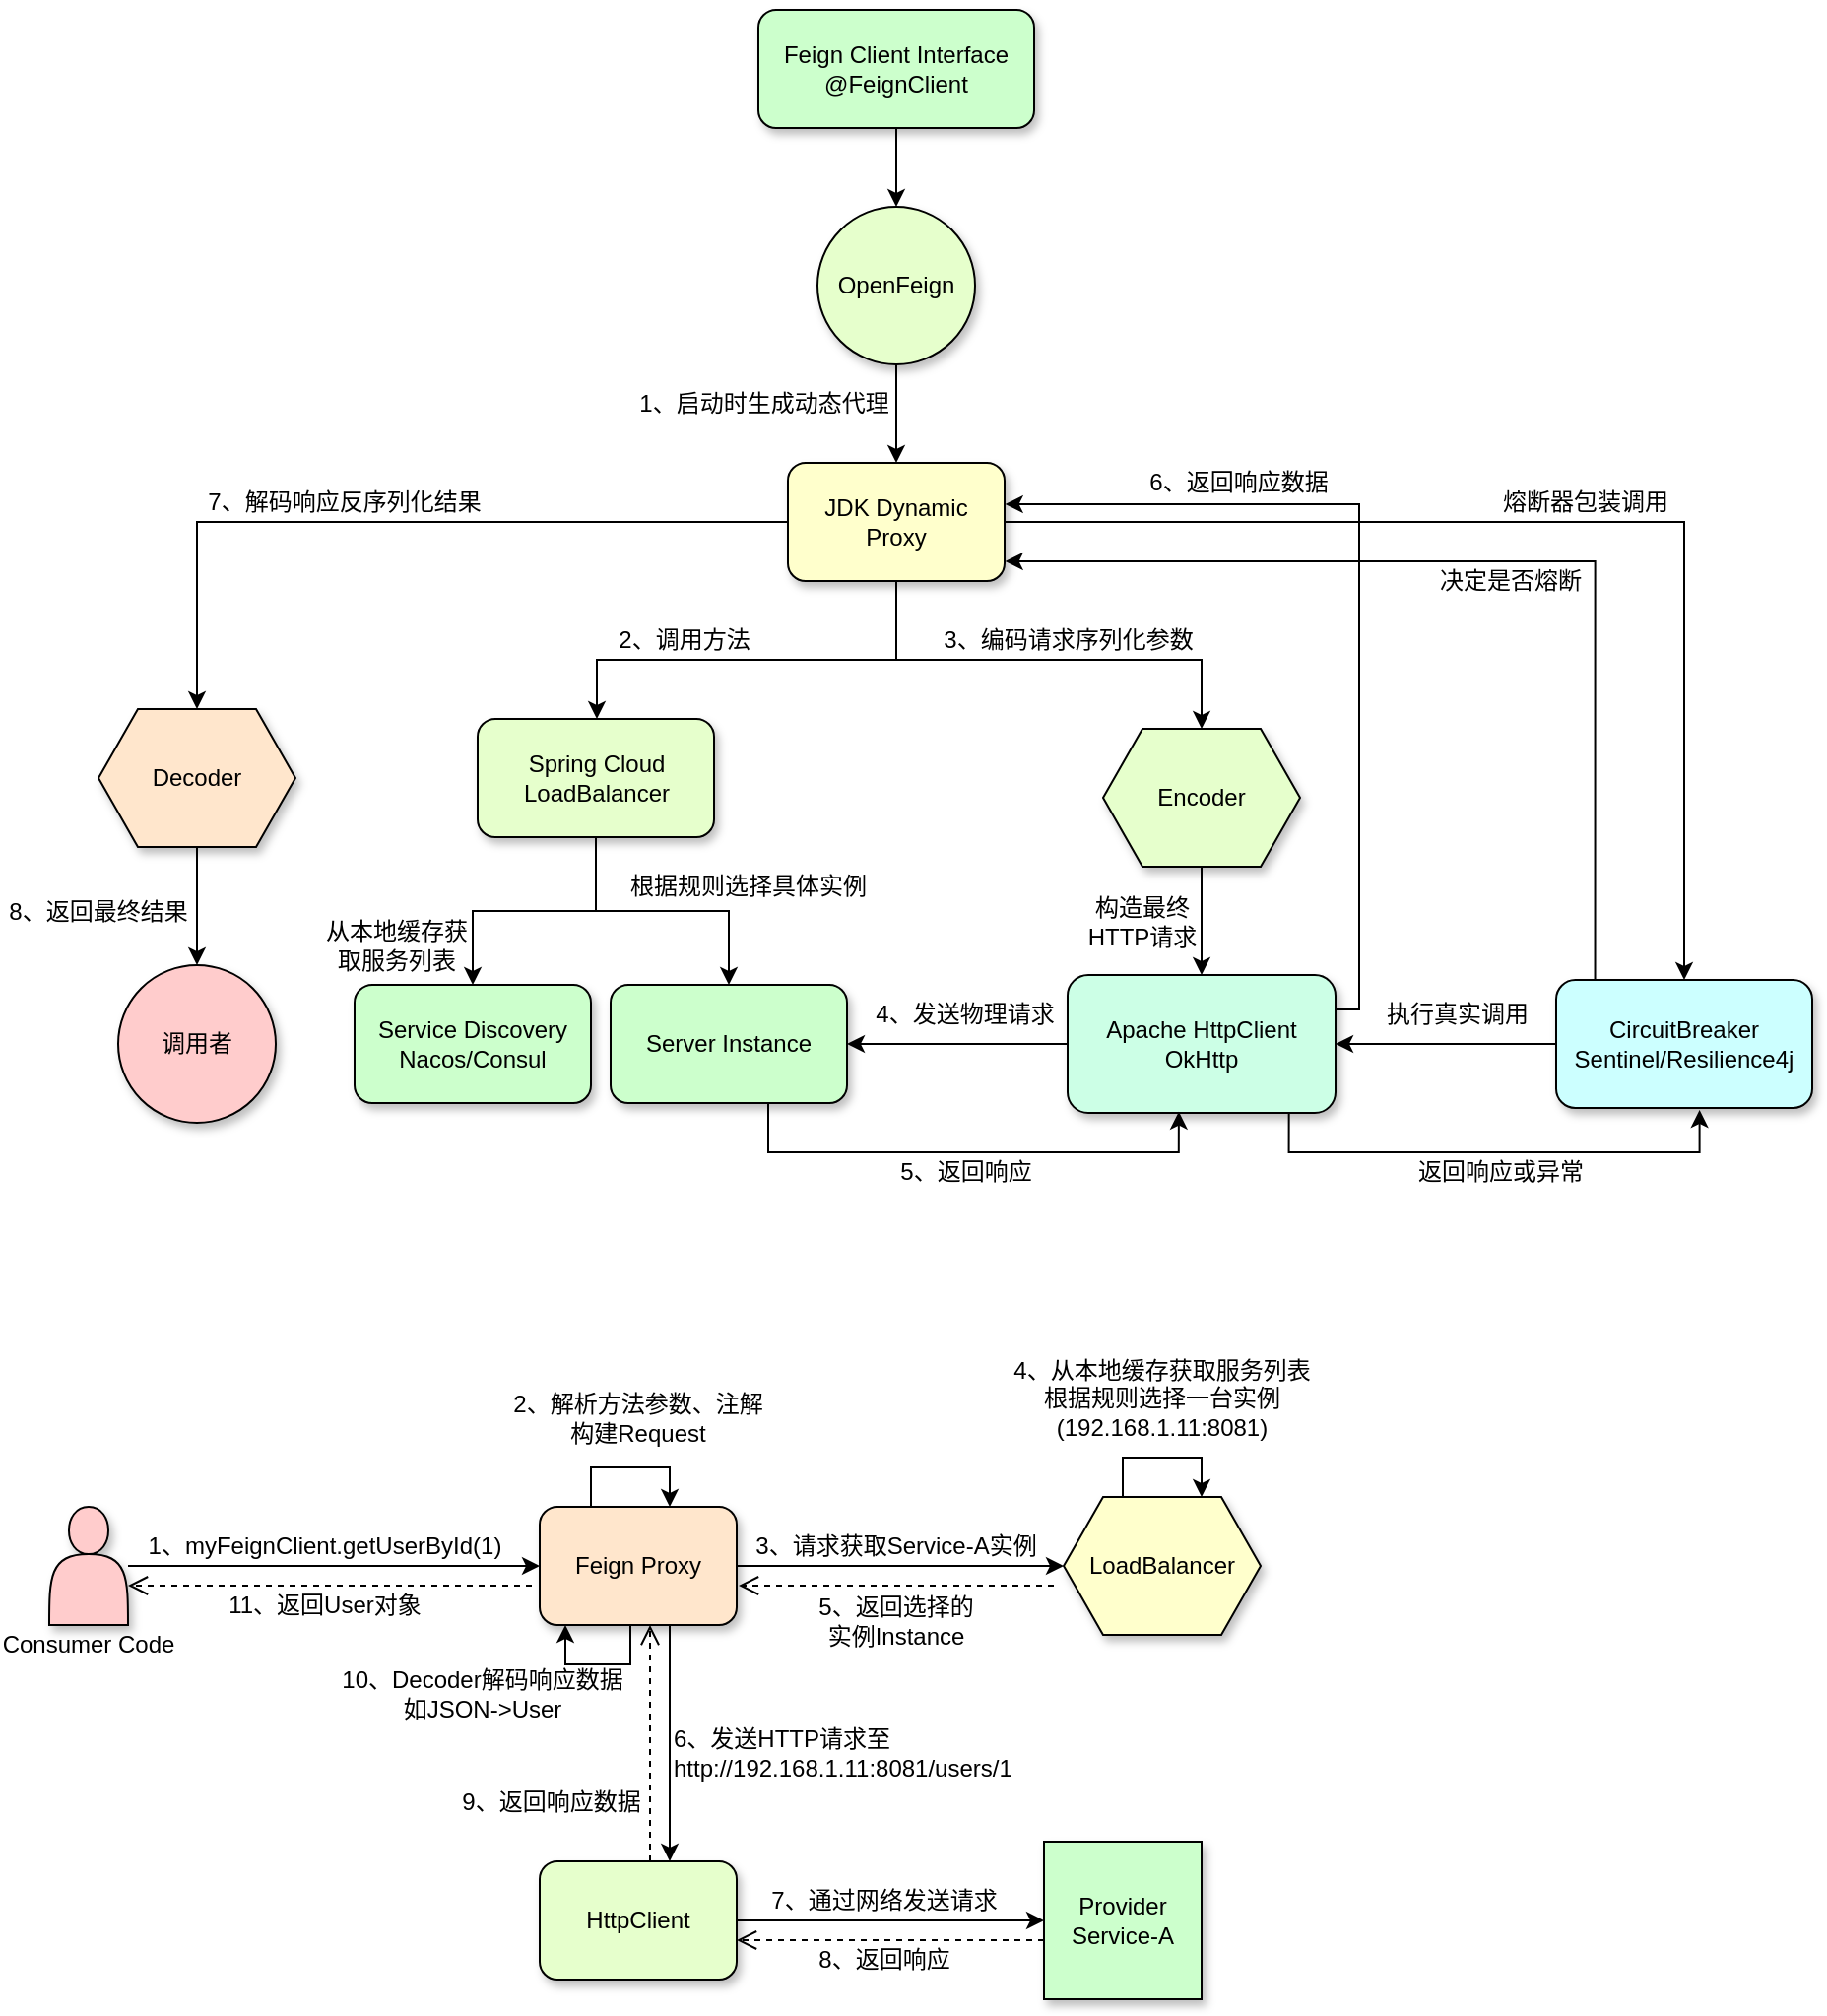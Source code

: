 <mxfile version="28.1.1">
  <diagram name="第 1 页" id="WlIzskmG9pI8DjSCx0WZ">
    <mxGraphModel dx="1001" dy="442" grid="1" gridSize="10" guides="1" tooltips="1" connect="1" arrows="1" fold="1" page="1" pageScale="1" pageWidth="827" pageHeight="1169" math="0" shadow="0">
      <root>
        <mxCell id="0" />
        <mxCell id="1" parent="0" />
        <mxCell id="_a-eD0vN7kBclNBHNNr2-69" value="" style="group" parent="1" vertex="1" connectable="0">
          <mxGeometry x="120" y="90" width="920" height="600" as="geometry" />
        </mxCell>
        <mxCell id="_a-eD0vN7kBclNBHNNr2-3" style="edgeStyle=orthogonalEdgeStyle;rounded=0;orthogonalLoop=1;jettySize=auto;html=1;entryX=0.5;entryY=0;entryDx=0;entryDy=0;" parent="_a-eD0vN7kBclNBHNNr2-69" source="_a-eD0vN7kBclNBHNNr2-1" target="_a-eD0vN7kBclNBHNNr2-2" edge="1">
          <mxGeometry relative="1" as="geometry" />
        </mxCell>
        <mxCell id="_a-eD0vN7kBclNBHNNr2-1" value="Feign Client Interface&lt;br&gt;@FeignClient" style="rounded=1;whiteSpace=wrap;html=1;fillColor=#CCFFCC;shadow=1;" parent="_a-eD0vN7kBclNBHNNr2-69" vertex="1">
          <mxGeometry x="385" width="140" height="60" as="geometry" />
        </mxCell>
        <mxCell id="_a-eD0vN7kBclNBHNNr2-5" style="edgeStyle=orthogonalEdgeStyle;rounded=0;orthogonalLoop=1;jettySize=auto;html=1;entryX=0.5;entryY=0;entryDx=0;entryDy=0;" parent="_a-eD0vN7kBclNBHNNr2-69" source="_a-eD0vN7kBclNBHNNr2-2" target="_a-eD0vN7kBclNBHNNr2-4" edge="1">
          <mxGeometry relative="1" as="geometry" />
        </mxCell>
        <mxCell id="_a-eD0vN7kBclNBHNNr2-2" value="OpenFeign" style="ellipse;whiteSpace=wrap;html=1;aspect=fixed;fillColor=#E6FFCC;shadow=1;" parent="_a-eD0vN7kBclNBHNNr2-69" vertex="1">
          <mxGeometry x="415" y="100" width="80" height="80" as="geometry" />
        </mxCell>
        <mxCell id="_a-eD0vN7kBclNBHNNr2-8" style="edgeStyle=orthogonalEdgeStyle;rounded=0;orthogonalLoop=1;jettySize=auto;html=1;entryX=0.5;entryY=0;entryDx=0;entryDy=0;exitX=0.5;exitY=1;exitDx=0;exitDy=0;" parent="_a-eD0vN7kBclNBHNNr2-69" source="_a-eD0vN7kBclNBHNNr2-4" target="_a-eD0vN7kBclNBHNNr2-7" edge="1">
          <mxGeometry relative="1" as="geometry">
            <Array as="points">
              <mxPoint x="455" y="330" />
              <mxPoint x="303" y="330" />
              <mxPoint x="303" y="360" />
            </Array>
          </mxGeometry>
        </mxCell>
        <mxCell id="_a-eD0vN7kBclNBHNNr2-46" style="edgeStyle=orthogonalEdgeStyle;rounded=0;orthogonalLoop=1;jettySize=auto;html=1;entryX=0.5;entryY=0;entryDx=0;entryDy=0;" parent="_a-eD0vN7kBclNBHNNr2-69" source="_a-eD0vN7kBclNBHNNr2-4" target="_a-eD0vN7kBclNBHNNr2-45" edge="1">
          <mxGeometry relative="1" as="geometry" />
        </mxCell>
        <mxCell id="_a-eD0vN7kBclNBHNNr2-66" style="edgeStyle=orthogonalEdgeStyle;rounded=0;orthogonalLoop=1;jettySize=auto;html=1;entryX=0.5;entryY=0;entryDx=0;entryDy=0;" parent="_a-eD0vN7kBclNBHNNr2-69" source="_a-eD0vN7kBclNBHNNr2-4" target="_a-eD0vN7kBclNBHNNr2-22" edge="1">
          <mxGeometry relative="1" as="geometry" />
        </mxCell>
        <mxCell id="_a-eD0vN7kBclNBHNNr2-68" style="edgeStyle=orthogonalEdgeStyle;rounded=0;orthogonalLoop=1;jettySize=auto;html=1;entryX=0.5;entryY=0;entryDx=0;entryDy=0;exitX=0.5;exitY=1;exitDx=0;exitDy=0;" parent="_a-eD0vN7kBclNBHNNr2-69" source="_a-eD0vN7kBclNBHNNr2-4" target="_a-eD0vN7kBclNBHNNr2-16" edge="1">
          <mxGeometry relative="1" as="geometry">
            <Array as="points">
              <mxPoint x="455" y="330" />
              <mxPoint x="610" y="330" />
            </Array>
          </mxGeometry>
        </mxCell>
        <mxCell id="_a-eD0vN7kBclNBHNNr2-4" value="JDK Dynamic&lt;br&gt;Proxy" style="rounded=1;whiteSpace=wrap;html=1;fillColor=#FFFFCC;shadow=1;" parent="_a-eD0vN7kBclNBHNNr2-69" vertex="1">
          <mxGeometry x="400" y="230" width="110" height="60" as="geometry" />
        </mxCell>
        <mxCell id="_a-eD0vN7kBclNBHNNr2-6" value="1、启动时生成动态代理" style="text;strokeColor=none;align=center;fillColor=none;html=1;verticalAlign=middle;whiteSpace=wrap;rounded=0;" parent="_a-eD0vN7kBclNBHNNr2-69" vertex="1">
          <mxGeometry x="322.5" y="190" width="130" height="20" as="geometry" />
        </mxCell>
        <mxCell id="_a-eD0vN7kBclNBHNNr2-48" style="edgeStyle=orthogonalEdgeStyle;rounded=0;orthogonalLoop=1;jettySize=auto;html=1;entryX=0.5;entryY=0;entryDx=0;entryDy=0;" parent="_a-eD0vN7kBclNBHNNr2-69" source="_a-eD0vN7kBclNBHNNr2-7" target="_a-eD0vN7kBclNBHNNr2-10" edge="1">
          <mxGeometry relative="1" as="geometry" />
        </mxCell>
        <mxCell id="_a-eD0vN7kBclNBHNNr2-49" style="edgeStyle=orthogonalEdgeStyle;rounded=0;orthogonalLoop=1;jettySize=auto;html=1;" parent="_a-eD0vN7kBclNBHNNr2-69" source="_a-eD0vN7kBclNBHNNr2-7" target="_a-eD0vN7kBclNBHNNr2-13" edge="1">
          <mxGeometry relative="1" as="geometry" />
        </mxCell>
        <mxCell id="_a-eD0vN7kBclNBHNNr2-7" value="Spring Cloud&lt;br&gt;LoadBalancer" style="rounded=1;whiteSpace=wrap;html=1;fillColor=#E6FFCC;shadow=1;" parent="_a-eD0vN7kBclNBHNNr2-69" vertex="1">
          <mxGeometry x="242.5" y="360" width="120" height="60" as="geometry" />
        </mxCell>
        <mxCell id="_a-eD0vN7kBclNBHNNr2-9" value="2、调用方法" style="text;strokeColor=none;align=center;fillColor=none;html=1;verticalAlign=middle;whiteSpace=wrap;rounded=0;" parent="_a-eD0vN7kBclNBHNNr2-69" vertex="1">
          <mxGeometry x="310" y="310" width="75" height="20" as="geometry" />
        </mxCell>
        <mxCell id="_a-eD0vN7kBclNBHNNr2-10" value="Service Discovery&lt;br&gt;Nacos/Consul" style="rounded=1;whiteSpace=wrap;html=1;fillColor=#CCFFCC;shadow=1;" parent="_a-eD0vN7kBclNBHNNr2-69" vertex="1">
          <mxGeometry x="180" y="495" width="120" height="60" as="geometry" />
        </mxCell>
        <mxCell id="_a-eD0vN7kBclNBHNNr2-12" value="从本地缓存获取服务列表" style="text;strokeColor=none;align=center;fillColor=none;html=1;verticalAlign=middle;whiteSpace=wrap;rounded=0;" parent="_a-eD0vN7kBclNBHNNr2-69" vertex="1">
          <mxGeometry x="160" y="460" width="82.5" height="30" as="geometry" />
        </mxCell>
        <mxCell id="_a-eD0vN7kBclNBHNNr2-13" value="Server Instance" style="rounded=1;whiteSpace=wrap;html=1;fillColor=#CCFFCC;shadow=1;" parent="_a-eD0vN7kBclNBHNNr2-69" vertex="1">
          <mxGeometry x="310" y="495" width="120" height="60" as="geometry" />
        </mxCell>
        <mxCell id="_a-eD0vN7kBclNBHNNr2-15" value="根据规则选择具体实例" style="text;strokeColor=none;align=center;fillColor=none;html=1;verticalAlign=middle;whiteSpace=wrap;rounded=0;" parent="_a-eD0vN7kBclNBHNNr2-69" vertex="1">
          <mxGeometry x="315" y="435" width="130" height="20" as="geometry" />
        </mxCell>
        <mxCell id="_a-eD0vN7kBclNBHNNr2-20" style="edgeStyle=orthogonalEdgeStyle;rounded=0;orthogonalLoop=1;jettySize=auto;html=1;entryX=0.5;entryY=0;entryDx=0;entryDy=0;" parent="_a-eD0vN7kBclNBHNNr2-69" source="_a-eD0vN7kBclNBHNNr2-16" target="_a-eD0vN7kBclNBHNNr2-19" edge="1">
          <mxGeometry relative="1" as="geometry" />
        </mxCell>
        <mxCell id="_a-eD0vN7kBclNBHNNr2-16" value="Encoder" style="shape=hexagon;perimeter=hexagonPerimeter2;whiteSpace=wrap;html=1;fixedSize=1;fillColor=#E6FFCC;shadow=1;" parent="_a-eD0vN7kBclNBHNNr2-69" vertex="1">
          <mxGeometry x="560" y="365" width="100" height="70" as="geometry" />
        </mxCell>
        <mxCell id="_a-eD0vN7kBclNBHNNr2-18" value="3、编码请求序列化参数" style="text;strokeColor=none;align=center;fillColor=none;html=1;verticalAlign=middle;whiteSpace=wrap;rounded=0;" parent="_a-eD0vN7kBclNBHNNr2-69" vertex="1">
          <mxGeometry x="475" y="310" width="135" height="20" as="geometry" />
        </mxCell>
        <mxCell id="_a-eD0vN7kBclNBHNNr2-64" style="edgeStyle=orthogonalEdgeStyle;rounded=0;orthogonalLoop=1;jettySize=auto;html=1;entryX=1;entryY=0.5;entryDx=0;entryDy=0;" parent="_a-eD0vN7kBclNBHNNr2-69" source="_a-eD0vN7kBclNBHNNr2-19" target="_a-eD0vN7kBclNBHNNr2-13" edge="1">
          <mxGeometry relative="1" as="geometry" />
        </mxCell>
        <mxCell id="_a-eD0vN7kBclNBHNNr2-19" value="&lt;div&gt;Apache HttpClient&lt;/div&gt;&lt;div&gt;OkHttp&lt;/div&gt;" style="rounded=1;whiteSpace=wrap;html=1;fillColor=#CCFFE6;shadow=1;" parent="_a-eD0vN7kBclNBHNNr2-69" vertex="1">
          <mxGeometry x="542" y="490" width="136" height="70" as="geometry" />
        </mxCell>
        <mxCell id="_a-eD0vN7kBclNBHNNr2-21" value="构造最终HTTP请求" style="text;strokeColor=none;align=center;fillColor=none;html=1;verticalAlign=middle;whiteSpace=wrap;rounded=0;" parent="_a-eD0vN7kBclNBHNNr2-69" vertex="1">
          <mxGeometry x="550" y="447.5" width="60" height="30" as="geometry" />
        </mxCell>
        <mxCell id="_a-eD0vN7kBclNBHNNr2-60" style="edgeStyle=orthogonalEdgeStyle;rounded=0;orthogonalLoop=1;jettySize=auto;html=1;entryX=1;entryY=0.5;entryDx=0;entryDy=0;" parent="_a-eD0vN7kBclNBHNNr2-69" source="_a-eD0vN7kBclNBHNNr2-22" target="_a-eD0vN7kBclNBHNNr2-19" edge="1">
          <mxGeometry relative="1" as="geometry" />
        </mxCell>
        <mxCell id="_a-eD0vN7kBclNBHNNr2-22" value="CircuitBreaker&lt;br&gt;Sentinel/Resilience4j" style="rounded=1;whiteSpace=wrap;html=1;fillColor=#CCFFFF;shadow=1;" parent="_a-eD0vN7kBclNBHNNr2-69" vertex="1">
          <mxGeometry x="790" y="492.5" width="130" height="65" as="geometry" />
        </mxCell>
        <mxCell id="_a-eD0vN7kBclNBHNNr2-24" value="执行真实调用" style="text;strokeColor=none;align=center;fillColor=none;html=1;verticalAlign=middle;whiteSpace=wrap;rounded=0;" parent="_a-eD0vN7kBclNBHNNr2-69" vertex="1">
          <mxGeometry x="700" y="500" width="80" height="20" as="geometry" />
        </mxCell>
        <mxCell id="_a-eD0vN7kBclNBHNNr2-26" value="返回响应或异常" style="text;strokeColor=none;align=center;fillColor=none;html=1;verticalAlign=middle;whiteSpace=wrap;rounded=0;" parent="_a-eD0vN7kBclNBHNNr2-69" vertex="1">
          <mxGeometry x="717" y="580" width="90" height="20" as="geometry" />
        </mxCell>
        <mxCell id="_a-eD0vN7kBclNBHNNr2-28" value="熔断器包装调用" style="text;strokeColor=none;align=center;fillColor=none;html=1;verticalAlign=middle;whiteSpace=wrap;rounded=0;" parent="_a-eD0vN7kBclNBHNNr2-69" vertex="1">
          <mxGeometry x="760" y="240" width="90" height="20" as="geometry" />
        </mxCell>
        <mxCell id="_a-eD0vN7kBclNBHNNr2-31" value="决定是否熔断" style="text;strokeColor=none;align=center;fillColor=none;html=1;verticalAlign=middle;whiteSpace=wrap;rounded=0;" parent="_a-eD0vN7kBclNBHNNr2-69" vertex="1">
          <mxGeometry x="727" y="280" width="80" height="20" as="geometry" />
        </mxCell>
        <mxCell id="_a-eD0vN7kBclNBHNNr2-33" value="4、发送物理请求" style="text;strokeColor=none;align=center;fillColor=none;html=1;verticalAlign=middle;whiteSpace=wrap;rounded=0;" parent="_a-eD0vN7kBclNBHNNr2-69" vertex="1">
          <mxGeometry x="440" y="500" width="100" height="20" as="geometry" />
        </mxCell>
        <mxCell id="_a-eD0vN7kBclNBHNNr2-35" value="5、返回响应" style="text;strokeColor=none;align=center;fillColor=none;html=1;verticalAlign=middle;whiteSpace=wrap;rounded=0;" parent="_a-eD0vN7kBclNBHNNr2-69" vertex="1">
          <mxGeometry x="452.5" y="580" width="75" height="20" as="geometry" />
        </mxCell>
        <mxCell id="_a-eD0vN7kBclNBHNNr2-37" value="6、返回响应数据" style="text;strokeColor=none;align=center;fillColor=none;html=1;verticalAlign=middle;whiteSpace=wrap;rounded=0;" parent="_a-eD0vN7kBclNBHNNr2-69" vertex="1">
          <mxGeometry x="580" y="230" width="98" height="20" as="geometry" />
        </mxCell>
        <mxCell id="_a-eD0vN7kBclNBHNNr2-40" value="7、解码响应反序列化结果" style="text;strokeColor=none;align=center;fillColor=none;html=1;verticalAlign=middle;whiteSpace=wrap;rounded=0;" parent="_a-eD0vN7kBclNBHNNr2-69" vertex="1">
          <mxGeometry x="100" y="240" width="150" height="20" as="geometry" />
        </mxCell>
        <mxCell id="_a-eD0vN7kBclNBHNNr2-41" value="调用者" style="ellipse;whiteSpace=wrap;html=1;aspect=fixed;fillColor=#FFCCCC;shadow=1;" parent="_a-eD0vN7kBclNBHNNr2-69" vertex="1">
          <mxGeometry x="60" y="485" width="80" height="80" as="geometry" />
        </mxCell>
        <mxCell id="_a-eD0vN7kBclNBHNNr2-43" value="8、返回最终结果" style="text;strokeColor=none;align=center;fillColor=none;html=1;verticalAlign=middle;whiteSpace=wrap;rounded=0;" parent="_a-eD0vN7kBclNBHNNr2-69" vertex="1">
          <mxGeometry y="447.5" width="100" height="20" as="geometry" />
        </mxCell>
        <mxCell id="_a-eD0vN7kBclNBHNNr2-51" style="edgeStyle=orthogonalEdgeStyle;rounded=0;orthogonalLoop=1;jettySize=auto;html=1;entryX=0.5;entryY=0;entryDx=0;entryDy=0;" parent="_a-eD0vN7kBclNBHNNr2-69" source="_a-eD0vN7kBclNBHNNr2-45" target="_a-eD0vN7kBclNBHNNr2-41" edge="1">
          <mxGeometry relative="1" as="geometry" />
        </mxCell>
        <mxCell id="_a-eD0vN7kBclNBHNNr2-45" value="Decoder" style="shape=hexagon;perimeter=hexagonPerimeter2;whiteSpace=wrap;html=1;fixedSize=1;fillColor=#FFE6CC;shadow=1;" parent="_a-eD0vN7kBclNBHNNr2-69" vertex="1">
          <mxGeometry x="50" y="355" width="100" height="70" as="geometry" />
        </mxCell>
        <mxCell id="_a-eD0vN7kBclNBHNNr2-57" style="edgeStyle=orthogonalEdgeStyle;rounded=0;orthogonalLoop=1;jettySize=auto;html=1;entryX=1.003;entryY=0.833;entryDx=0;entryDy=0;entryPerimeter=0;exitX=0.152;exitY=-0.001;exitDx=0;exitDy=0;exitPerimeter=0;" parent="_a-eD0vN7kBclNBHNNr2-69" source="_a-eD0vN7kBclNBHNNr2-22" target="_a-eD0vN7kBclNBHNNr2-4" edge="1">
          <mxGeometry relative="1" as="geometry">
            <mxPoint x="810" y="490" as="sourcePoint" />
            <Array as="points">
              <mxPoint x="810" y="280" />
            </Array>
          </mxGeometry>
        </mxCell>
        <mxCell id="_a-eD0vN7kBclNBHNNr2-59" style="edgeStyle=orthogonalEdgeStyle;rounded=0;orthogonalLoop=1;jettySize=auto;html=1;entryX=1.003;entryY=0.35;entryDx=0;entryDy=0;entryPerimeter=0;exitX=1;exitY=0.25;exitDx=0;exitDy=0;" parent="_a-eD0vN7kBclNBHNNr2-69" source="_a-eD0vN7kBclNBHNNr2-19" target="_a-eD0vN7kBclNBHNNr2-4" edge="1">
          <mxGeometry relative="1" as="geometry">
            <Array as="points">
              <mxPoint x="690" y="508" />
              <mxPoint x="690" y="251" />
            </Array>
          </mxGeometry>
        </mxCell>
        <mxCell id="_a-eD0vN7kBclNBHNNr2-63" style="edgeStyle=orthogonalEdgeStyle;rounded=0;orthogonalLoop=1;jettySize=auto;html=1;entryX=0.56;entryY=1.016;entryDx=0;entryDy=0;entryPerimeter=0;exitX=0.826;exitY=1;exitDx=0;exitDy=0;exitPerimeter=0;" parent="_a-eD0vN7kBclNBHNNr2-69" source="_a-eD0vN7kBclNBHNNr2-19" target="_a-eD0vN7kBclNBHNNr2-22" edge="1">
          <mxGeometry relative="1" as="geometry">
            <Array as="points">
              <mxPoint x="654" y="580" />
              <mxPoint x="863" y="580" />
            </Array>
          </mxGeometry>
        </mxCell>
        <mxCell id="_a-eD0vN7kBclNBHNNr2-65" style="edgeStyle=orthogonalEdgeStyle;rounded=0;orthogonalLoop=1;jettySize=auto;html=1;entryX=0.415;entryY=0.991;entryDx=0;entryDy=0;entryPerimeter=0;exitX=0.5;exitY=1;exitDx=0;exitDy=0;" parent="_a-eD0vN7kBclNBHNNr2-69" source="_a-eD0vN7kBclNBHNNr2-13" target="_a-eD0vN7kBclNBHNNr2-19" edge="1">
          <mxGeometry relative="1" as="geometry">
            <Array as="points">
              <mxPoint x="390" y="580" />
              <mxPoint x="598" y="580" />
            </Array>
          </mxGeometry>
        </mxCell>
        <mxCell id="lUMcOgB7CT1MJs2Ok-OM-53" value="" style="group" vertex="1" connectable="0" parent="1">
          <mxGeometry x="120" y="770" width="670" height="330" as="geometry" />
        </mxCell>
        <mxCell id="lUMcOgB7CT1MJs2Ok-OM-8" style="edgeStyle=orthogonalEdgeStyle;rounded=0;orthogonalLoop=1;jettySize=auto;html=1;entryX=0;entryY=0.5;entryDx=0;entryDy=0;" edge="1" parent="lUMcOgB7CT1MJs2Ok-OM-53" source="lUMcOgB7CT1MJs2Ok-OM-1">
          <mxGeometry relative="1" as="geometry">
            <mxPoint x="274" y="110" as="targetPoint" />
          </mxGeometry>
        </mxCell>
        <mxCell id="lUMcOgB7CT1MJs2Ok-OM-1" value="" style="shape=actor;whiteSpace=wrap;html=1;fillColor=#FFCCCC;shadow=1;" vertex="1" parent="lUMcOgB7CT1MJs2Ok-OM-53">
          <mxGeometry x="25" y="80" width="40" height="60" as="geometry" />
        </mxCell>
        <mxCell id="lUMcOgB7CT1MJs2Ok-OM-3" value="Consumer Code" style="text;strokeColor=none;align=center;fillColor=none;html=1;verticalAlign=middle;whiteSpace=wrap;rounded=0;" vertex="1" parent="lUMcOgB7CT1MJs2Ok-OM-53">
          <mxGeometry y="140" width="90" height="20" as="geometry" />
        </mxCell>
        <mxCell id="lUMcOgB7CT1MJs2Ok-OM-4" value="LoadBalancer" style="shape=hexagon;perimeter=hexagonPerimeter2;whiteSpace=wrap;html=1;fixedSize=1;fillColor=#FFFFCC;shadow=1;" vertex="1" parent="lUMcOgB7CT1MJs2Ok-OM-53">
          <mxGeometry x="540" y="75" width="100" height="70" as="geometry" />
        </mxCell>
        <mxCell id="lUMcOgB7CT1MJs2Ok-OM-49" style="edgeStyle=orthogonalEdgeStyle;rounded=0;orthogonalLoop=1;jettySize=auto;html=1;entryX=0;entryY=0.5;entryDx=0;entryDy=0;" edge="1" parent="lUMcOgB7CT1MJs2Ok-OM-53" source="lUMcOgB7CT1MJs2Ok-OM-5" target="lUMcOgB7CT1MJs2Ok-OM-6">
          <mxGeometry relative="1" as="geometry" />
        </mxCell>
        <mxCell id="lUMcOgB7CT1MJs2Ok-OM-5" value="HttpClient" style="rounded=1;whiteSpace=wrap;html=1;fillColor=#E6FFCC;shadow=1;" vertex="1" parent="lUMcOgB7CT1MJs2Ok-OM-53">
          <mxGeometry x="274" y="260" width="100" height="60" as="geometry" />
        </mxCell>
        <mxCell id="lUMcOgB7CT1MJs2Ok-OM-6" value="Provider&lt;br&gt;Service-A" style="whiteSpace=wrap;html=1;aspect=fixed;fillColor=#CCFFCC;shadow=1;" vertex="1" parent="lUMcOgB7CT1MJs2Ok-OM-53">
          <mxGeometry x="530" y="250" width="80" height="80" as="geometry" />
        </mxCell>
        <mxCell id="lUMcOgB7CT1MJs2Ok-OM-9" value="1、myFeignClient.getUserById(1)" style="text;strokeColor=none;align=center;fillColor=none;html=1;verticalAlign=middle;whiteSpace=wrap;rounded=0;" vertex="1" parent="lUMcOgB7CT1MJs2Ok-OM-53">
          <mxGeometry x="70" y="90" width="190" height="20" as="geometry" />
        </mxCell>
        <mxCell id="lUMcOgB7CT1MJs2Ok-OM-12" style="edgeStyle=orthogonalEdgeStyle;rounded=0;orthogonalLoop=1;jettySize=auto;html=1;" edge="1" parent="lUMcOgB7CT1MJs2Ok-OM-53">
          <mxGeometry relative="1" as="geometry">
            <mxPoint x="340" y="80" as="targetPoint" />
            <mxPoint x="300" y="80" as="sourcePoint" />
            <Array as="points">
              <mxPoint x="300" y="80" />
              <mxPoint x="300" y="60" />
              <mxPoint x="340" y="60" />
            </Array>
          </mxGeometry>
        </mxCell>
        <mxCell id="lUMcOgB7CT1MJs2Ok-OM-14" style="edgeStyle=orthogonalEdgeStyle;rounded=0;orthogonalLoop=1;jettySize=auto;html=1;entryX=0;entryY=0.5;entryDx=0;entryDy=0;" edge="1" parent="lUMcOgB7CT1MJs2Ok-OM-53" source="lUMcOgB7CT1MJs2Ok-OM-11" target="lUMcOgB7CT1MJs2Ok-OM-4">
          <mxGeometry relative="1" as="geometry" />
        </mxCell>
        <mxCell id="lUMcOgB7CT1MJs2Ok-OM-47" style="edgeStyle=orthogonalEdgeStyle;rounded=0;orthogonalLoop=1;jettySize=auto;html=1;entryX=0.5;entryY=0;entryDx=0;entryDy=0;" edge="1" parent="lUMcOgB7CT1MJs2Ok-OM-53">
          <mxGeometry relative="1" as="geometry">
            <mxPoint x="340" y="140" as="sourcePoint" />
            <mxPoint x="340" y="260" as="targetPoint" />
          </mxGeometry>
        </mxCell>
        <mxCell id="lUMcOgB7CT1MJs2Ok-OM-11" value="Feign Proxy" style="rounded=1;whiteSpace=wrap;html=1;fillColor=#FFE6CC;shadow=1;" vertex="1" parent="lUMcOgB7CT1MJs2Ok-OM-53">
          <mxGeometry x="274" y="80" width="100" height="60" as="geometry" />
        </mxCell>
        <mxCell id="lUMcOgB7CT1MJs2Ok-OM-13" value="2、解析方法参数、注解&lt;br&gt;构建Request" style="text;strokeColor=none;align=center;fillColor=none;html=1;verticalAlign=middle;whiteSpace=wrap;rounded=0;" vertex="1" parent="lUMcOgB7CT1MJs2Ok-OM-53">
          <mxGeometry x="259" y="20" width="130" height="30" as="geometry" />
        </mxCell>
        <mxCell id="lUMcOgB7CT1MJs2Ok-OM-15" value="3、请求获取Service-A实例" style="text;strokeColor=none;align=center;fillColor=none;html=1;verticalAlign=middle;whiteSpace=wrap;rounded=0;" vertex="1" parent="lUMcOgB7CT1MJs2Ok-OM-53">
          <mxGeometry x="380" y="92.5" width="150" height="15" as="geometry" />
        </mxCell>
        <mxCell id="lUMcOgB7CT1MJs2Ok-OM-17" value="4、从本地缓存获取服务列表&lt;br&gt;根据规则选择一台实例&lt;br&gt;(192.168.1.11:8081)" style="text;strokeColor=none;align=center;fillColor=none;html=1;verticalAlign=middle;whiteSpace=wrap;rounded=0;" vertex="1" parent="lUMcOgB7CT1MJs2Ok-OM-53">
          <mxGeometry x="510" width="160" height="50" as="geometry" />
        </mxCell>
        <mxCell id="lUMcOgB7CT1MJs2Ok-OM-18" value="" style="html=1;verticalAlign=bottom;endArrow=open;dashed=1;endSize=8;curved=0;rounded=0;" edge="1" parent="lUMcOgB7CT1MJs2Ok-OM-53">
          <mxGeometry relative="1" as="geometry">
            <mxPoint x="535" y="120" as="sourcePoint" />
            <mxPoint x="375" y="120" as="targetPoint" />
          </mxGeometry>
        </mxCell>
        <mxCell id="lUMcOgB7CT1MJs2Ok-OM-20" value="5、返回选择的&lt;br&gt;实例Instance" style="text;strokeColor=none;align=center;fillColor=none;html=1;verticalAlign=middle;whiteSpace=wrap;rounded=0;" vertex="1" parent="lUMcOgB7CT1MJs2Ok-OM-53">
          <mxGeometry x="410" y="120" width="90" height="35" as="geometry" />
        </mxCell>
        <mxCell id="lUMcOgB7CT1MJs2Ok-OM-25" value="9、返回响应数据" style="text;strokeColor=none;align=center;fillColor=none;html=1;verticalAlign=middle;whiteSpace=wrap;rounded=0;" vertex="1" parent="lUMcOgB7CT1MJs2Ok-OM-53">
          <mxGeometry x="230" y="220" width="100" height="20" as="geometry" />
        </mxCell>
        <mxCell id="lUMcOgB7CT1MJs2Ok-OM-27" value="7、通过网络发送请求" style="text;strokeColor=none;align=center;fillColor=none;html=1;verticalAlign=middle;whiteSpace=wrap;rounded=0;" vertex="1" parent="lUMcOgB7CT1MJs2Ok-OM-53">
          <mxGeometry x="389" y="270" width="120" height="20" as="geometry" />
        </mxCell>
        <mxCell id="lUMcOgB7CT1MJs2Ok-OM-31" value="8、返回响应" style="text;strokeColor=none;align=center;fillColor=none;html=1;verticalAlign=middle;whiteSpace=wrap;rounded=0;" vertex="1" parent="lUMcOgB7CT1MJs2Ok-OM-53">
          <mxGeometry x="414" y="300" width="70" height="20" as="geometry" />
        </mxCell>
        <mxCell id="lUMcOgB7CT1MJs2Ok-OM-33" style="edgeStyle=orthogonalEdgeStyle;rounded=0;orthogonalLoop=1;jettySize=auto;html=1;" edge="1" parent="lUMcOgB7CT1MJs2Ok-OM-53">
          <mxGeometry relative="1" as="geometry">
            <mxPoint x="287" y="140" as="targetPoint" />
            <mxPoint x="320" y="140" as="sourcePoint" />
            <Array as="points">
              <mxPoint x="320" y="160" />
              <mxPoint x="287" y="160" />
            </Array>
          </mxGeometry>
        </mxCell>
        <mxCell id="lUMcOgB7CT1MJs2Ok-OM-35" value="10、Decoder解码响应数据&lt;br&gt;如JSON-&amp;gt;User" style="text;strokeColor=none;align=center;fillColor=none;html=1;verticalAlign=middle;whiteSpace=wrap;rounded=0;" vertex="1" parent="lUMcOgB7CT1MJs2Ok-OM-53">
          <mxGeometry x="170" y="160" width="150" height="30" as="geometry" />
        </mxCell>
        <mxCell id="lUMcOgB7CT1MJs2Ok-OM-36" value="" style="html=1;verticalAlign=bottom;endArrow=open;dashed=1;endSize=8;curved=0;rounded=0;" edge="1" parent="lUMcOgB7CT1MJs2Ok-OM-53">
          <mxGeometry relative="1" as="geometry">
            <mxPoint x="270" y="120" as="sourcePoint" />
            <mxPoint x="65" y="120" as="targetPoint" />
          </mxGeometry>
        </mxCell>
        <mxCell id="lUMcOgB7CT1MJs2Ok-OM-37" value="11、返回User对象" style="text;strokeColor=none;align=center;fillColor=none;html=1;verticalAlign=middle;whiteSpace=wrap;rounded=0;" vertex="1" parent="lUMcOgB7CT1MJs2Ok-OM-53">
          <mxGeometry x="115" y="120" width="100" height="20" as="geometry" />
        </mxCell>
        <mxCell id="lUMcOgB7CT1MJs2Ok-OM-42" value="6、发送HTTP请求至&lt;br&gt;http://192.168.1.11:8081/users/1" style="text;strokeColor=none;align=left;fillColor=none;html=1;verticalAlign=middle;whiteSpace=wrap;rounded=0;" vertex="1" parent="lUMcOgB7CT1MJs2Ok-OM-53">
          <mxGeometry x="340" y="190" width="180" height="30" as="geometry" />
        </mxCell>
        <mxCell id="lUMcOgB7CT1MJs2Ok-OM-48" value="" style="html=1;verticalAlign=bottom;endArrow=open;dashed=1;endSize=8;curved=0;rounded=0;exitX=0.46;exitY=0;exitDx=0;exitDy=0;exitPerimeter=0;" edge="1" parent="lUMcOgB7CT1MJs2Ok-OM-53">
          <mxGeometry relative="1" as="geometry">
            <mxPoint x="330" y="260" as="sourcePoint" />
            <mxPoint x="330" y="140" as="targetPoint" />
          </mxGeometry>
        </mxCell>
        <mxCell id="lUMcOgB7CT1MJs2Ok-OM-50" value="" style="html=1;verticalAlign=bottom;endArrow=open;dashed=1;endSize=8;curved=0;rounded=0;exitX=0;exitY=0.625;exitDx=0;exitDy=0;exitPerimeter=0;" edge="1" parent="lUMcOgB7CT1MJs2Ok-OM-53" source="lUMcOgB7CT1MJs2Ok-OM-6">
          <mxGeometry relative="1" as="geometry">
            <mxPoint x="510" y="300" as="sourcePoint" />
            <mxPoint x="374" y="300" as="targetPoint" />
          </mxGeometry>
        </mxCell>
        <mxCell id="lUMcOgB7CT1MJs2Ok-OM-51" style="edgeStyle=orthogonalEdgeStyle;rounded=0;orthogonalLoop=1;jettySize=auto;html=1;" edge="1" parent="lUMcOgB7CT1MJs2Ok-OM-53">
          <mxGeometry relative="1" as="geometry">
            <mxPoint x="610" y="75" as="targetPoint" />
            <mxPoint x="570" y="75" as="sourcePoint" />
            <Array as="points">
              <mxPoint x="570" y="75" />
              <mxPoint x="570" y="55" />
              <mxPoint x="610" y="55" />
            </Array>
          </mxGeometry>
        </mxCell>
      </root>
    </mxGraphModel>
  </diagram>
</mxfile>

